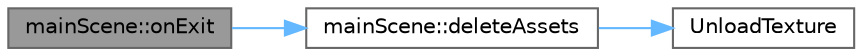 digraph "mainScene::onExit"
{
 // INTERACTIVE_SVG=YES
 // LATEX_PDF_SIZE
  bgcolor="transparent";
  edge [fontname=Helvetica,fontsize=10,labelfontname=Helvetica,labelfontsize=10];
  node [fontname=Helvetica,fontsize=10,shape=box,height=0.2,width=0.4];
  rankdir="LR";
  Node1 [label="mainScene::onExit",height=0.2,width=0.4,color="gray40", fillcolor="grey60", style="filled", fontcolor="black",tooltip=" "];
  Node1 -> Node2 [color="steelblue1",style="solid"];
  Node2 [label="mainScene::deleteAssets",height=0.2,width=0.4,color="grey40", fillcolor="white", style="filled",URL="$classmain_scene.html#a2ea1860b344372e81b69719a6a912727",tooltip=" "];
  Node2 -> Node3 [color="steelblue1",style="solid"];
  Node3 [label="UnloadTexture",height=0.2,width=0.4,color="grey40", fillcolor="white", style="filled",URL="$raylib_8h.html#a6f180a47c6cd65b31d4e0f5b9e1b2be7",tooltip=" "];
}
